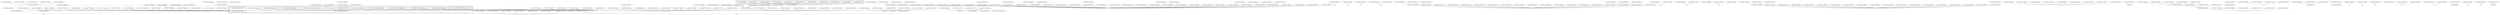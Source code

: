 graph g {
  fontname="sans-serif";

  overlap=false;

  subgraph "cluster_net" {
    subgraph "cluster_net.minecraft" {
      subgraph "cluster_net.minecraft.pathfinding" {
      }
      subgraph "cluster_net.minecraft.client" {
        subgraph "cluster_net.minecraft.client.render" {
          subgraph "cluster_net.minecraft.client.render.entity" {
            "bs"[label="net.minecraft.client.render.entity.RenderPainting"];
          }
        }
        subgraph "cluster_net.minecraft.client.resources" {
          "bb"[label="net.minecraft.client.resources.ThreadResourceDownload"];
        }
        subgraph "cluster_net.minecraft.client.gui" {
          subgraph "cluster_net.minecraft.client.gui.menu" {
            "bd"[label="net.minecraft.client.gui.menu.GuiScreen"];
            "fs"[label="net.minecraft.client.gui.menu.MainMenu"];
          }
        }
        subgraph "cluster_net.minecraft.client.multiplayer" {
          "gg"[label="net.minecraft.client.multiplayer.WorldClient"];
        }
        "net.minecraft.client.Minecraft"[label="net.minecraft.client.Minecraft"];
        "net.minecraft.client.MinecraftApplet"[label="net.minecraft.client.MinecraftApplet"];
      }
      subgraph "cluster_net.minecraft.block" {
        subgraph "cluster_net.minecraft.block.blockentity" {
          "ba"[label="net.minecraft.block.blockentity.BlockEntityMobSpawner"];
          "es"[label="net.minecraft.block.blockentity.BlockEntityChest"];
          "jm"[label="net.minecraft.block.blockentity.BlockEntityFurnace"];
          "na"[label="net.minecraft.block.blockentity.BlockEntitySign"];
        }
      }
      subgraph "cluster_net.minecraft.entity" {
        subgraph "cluster_net.minecraft.entity.player" {
          "de"[label="net.minecraft.entity.player.Player"];
        }
        "fr"[label="net.minecraft.entity.LivingBase"];
      }
      subgraph "cluster_net.minecraft.network" {
      }
      subgraph "cluster_net.minecraft.world" {
        subgraph "cluster_net.minecraft.world.chunk" {
          subgraph "cluster_net.minecraft.world.chunk.storage" {
            "kj"[label="net.minecraft.world.chunk.storage.AlphaChunkLoader"];
          }
        }
      }
      subgraph "cluster_net.minecraft.util" {
      }
      subgraph "cluster_net.minecraft.isom" {
        "net.minecraft.isom.IsomPreviewApplet"[label="net.minecraft.isom.IsomPreviewApplet"];
      }
    }
  }
  subgraph "cluster_com" {
    subgraph "cluster_com.mojang" {
      subgraph "cluster_com.mojang.nbt" {
        "f"[label="com.mojang.nbt.NBTFloat"];
        "dq"[label="com.mojang.nbt.NBTByteArray"];
        "fl"[label="com.mojang.nbt.NBTEnd"];
        "gb"[label="com.mojang.nbt.NBTLong"];
        "gw"[label="com.mojang.nbt.NBTCompound"];
        "hx"[label="com.mojang.nbt.NBTInt"];
        "if"[label="com.mojang.nbt.NBTByte"];
        "jq"[label="com.mojang.nbt.NBTList"];
        "jx"[label="com.mojang.nbt.NBTDouble"];
        "kw"[label="com.mojang.nbt.NBTShort"];
        "mf"[label="com.mojang.nbt.NBTString"];
      }
    }
  }
  "b"[label="net.minecraft.src.ClsBFvyhjji"];
  "c"[label="net.minecraft.src.ClsCHqzdaz"];
  "d"[label="net.minecraft.src.ClsDWbulun"];
  "e"[label="net.minecraft.src.ClsEBnrraaq"];
  "g"[label="net.minecraft.src.ClsGDjwwbgb"];
  "h"[label="net.minecraft.src.ClsHEuaptpv"];
  "i"[label="net.minecraft.src.ClsICovskqo"];
  "k"[label="net.minecraft.src.ClsKEvdcccm"];
  "l"[label="net.minecraft.src.ClsLGdttmpo"];
  "n"[label="net.minecraft.src.ClsNCinopcu"];
  "o"[label="net.minecraft.src.ClsOBrbnprf"];
  "p"[label="net.minecraft.src.ClsPGmrmkms"];
  "q"[label="net.minecraft.src.ClsQTjhxky"];
  "r"[label="net.minecraft.src.ClsRFqxfrrg"];
  "s"[label="net.minecraft.src.ClsSEjcdtfs"];
  "t"[label="net.minecraft.src.ClsTEexmeiy"];
  "u"[label="net.minecraft.src.ClsUFzfhlqj"];
  "v"[label="net.minecraft.src.ClsVBfajgzt"];
  "x"[label="net.minecraft.src.ClsXBatxhd"];
  "z"[label="net.minecraft.src.ClsZEcregeb"];
  "aa"[label="net.minecraft.src.ClsAaChiuvxf"];
  "ab"[label="net.minecraft.src.ClsAbDbkaoxk"];
  "ac"[label="net.minecraft.src.ClsAcFzvvjer"];
  "ae"[label="net.minecraft.src.ClsAeFzizset"];
  "ag"[label="net.minecraft.src.ClsAgGduobwc"];
  "aj"[label="net.minecraft.src.ClsAjDpiqzgj"];
  "ak"[label="net.minecraft.src.ClsAkCprgapn"];
  "al"[label="net.minecraft.src.ClsAlCtfbfam"];
  "am"[label="net.minecraft.src.ClsAmGqfrqme"];
  "an"[label="net.minecraft.src.ClsAnEatcreg"];
  "ao"[label="net.minecraft.src.ClsAoRdohkw"];
  "ap"[label="net.minecraft.src.ClsApEwugglf"];
  "aq"[label="net.minecraft.src.ClsAqGbgkujf"];
  "ar"[label="net.minecraft.src.ClsArBerighz"];
  "at"[label="net.minecraft.src.ClsAtBxspkqx"];
  "au"[label="net.minecraft.src.ClsAuDvhpggx"];
  "aw"[label="net.minecraft.src.ClsAwFxpeoxq"];
  "bc"[label="net.minecraft.src.ClsBcWumicf"];
  "be"[label="net.minecraft.src.ClsBeEhgjtpt"];
  "bf"[label="net.minecraft.src.ClsBfGthavov"];
  "bi"[label="net.minecraft.src.ClsBiEtcwreb"];
  "bk"[label="net.minecraft.src.ClsBkEzqpeqb"];
  "bl"[label="net.minecraft.src.ClsBlDgqjhfe"];
  "bn"[label="net.minecraft.src.ClsBnFjesrea"];
  "bo"[label="net.minecraft.src.ClsBoFqfgpic"];
  "bq"[label="net.minecraft.src.ClsBqCahksbl"];
  "bt"[label="net.minecraft.src.ClsBtFluvvvh"];
  "bv"[label="net.minecraft.src.ClsBvFzinxfr"];
  "bw"[label="net.minecraft.src.ClsBwPvuopp"];
  "bx"[label="net.minecraft.src.ClsBxGiuibwj"];
  "bz"[label="net.minecraft.src.ClsBzBoyxyd"];
  "ca"[label="net.minecraft.src.ClsCaCahflhr"];
  "cc"[label="net.minecraft.src.ClsCcDhvxukr"];
  "cd"[label="net.minecraft.src.ClsCdFhouvyy"];
  "ce"[label="net.minecraft.src.ClsCeCyxfeth"];
  "cf"[label="net.minecraft.src.ClsCfEwfktg"];
  "cg"[label="net.minecraft.src.ClsCgCharpsd"];
  "ch"[label="net.minecraft.src.ClsChCcoucnl"];
  "ci"[label="net.minecraft.src.ClsCiCwshxpy"];
  "cj"[label="net.minecraft.src.ClsCjEmyqlxh"];
  "cl"[label="net.minecraft.src.ClsClCodtbfj"];
  "cm"[label="net.minecraft.src.ClsCmBavmqqq"];
  "cn"[label="net.minecraft.src.ClsCnGftyhph"];
  "co"[label="net.minecraft.src.ClsCoPcbogx"];
  "cp"[label="net.minecraft.src.ClsCpGxjfqba"];
  "cq"[label="net.minecraft.src.ClsCqDgvspzb"];
  "cr"[label="net.minecraft.src.ClsCrCilyeuf"];
  "ct"[label="net.minecraft.src.ClsCtCevvwxz"];
  "cu"[label="net.minecraft.src.ClsCuWskoza"];
  "cv"[label="net.minecraft.src.ClsCvCcysdan"];
  "cw"[label="net.minecraft.src.ClsCwCclyiti"];
  "cx"[label="net.minecraft.src.ClsCxBmxbfmm"];
  "cz"[label="net.minecraft.src.ClsCzFtihuk"];
  "da"[label="net.minecraft.src.ClsDaCsyuwsa"];
  "dc"[label="net.minecraft.src.ClsDcFmpejkh"];
  "df"[label="net.minecraft.src.ClsDfBsaqnwf"];
  "dg"[label="net.minecraft.src.ClsDgCqmfvds"];
  "dh"[label="net.minecraft.src.ClsDhGyhvfr"];
  "di"[label="net.minecraft.src.ClsDiBekrdsg"];
  "dl"[label="net.minecraft.src.ClsDlFsuveww"];
  "dm"[label="net.minecraft.src.ClsDmBbiuine"];
  "dn"[label="net.minecraft.src.ClsDnFluvvvh"];
  "dp"[label="net.minecraft.src.ClsDpBzgsjcg"];
  "dr"[label="net.minecraft.src.ClsDrFifnnzd"];
  "ds"[label="net.minecraft.src.ClsDsEfgkysj"];
  "du"[label="net.minecraft.src.ClsDuCfuexiy"];
  "dw"[label="net.minecraft.src.ClsDwMnsbyd"];
  "dx"[label="net.minecraft.src.ClsDxDxplvwc"];
  "dy"[label="net.minecraft.src.ClsDyKklqch"];
  "dz"[label="net.minecraft.src.ClsDzCogmzmh"];
  "ea"[label="net.minecraft.src.ClsEaWiowaf"];
  "eb"[label="net.minecraft.src.ClsEbCdcpjxs"];
  "ec"[label="net.minecraft.src.ClsEcCqqcz"];
  "ee"[label="net.minecraft.src.ClsEeGkgdihr"];
  "ef"[label="net.minecraft.src.ClsEfCebqafr"];
  "ei"[label="net.minecraft.src.ClsEiCevvwxz"];
  "ej"[label="net.minecraft.src.ClsEjGsalrts"];
  "ep"[label="net.minecraft.src.ClsEpKpweau"];
  "eq"[label="net.minecraft.src.ClsEqPxlugn"];
  "er"[label="net.minecraft.src.ClsErGxoivow"];
  "et"[label="net.minecraft.src.ClsEtVhmdwd"];
  "eu"[label="net.minecraft.src.ClsEuCqmfvds"];
  "ex"[label="net.minecraft.src.ClsExCgybgcf"];
  "ey"[label="net.minecraft.src.ClsEyFkupcvz"];
  "fa"[label="net.minecraft.src.ClsFaFyeiviu"];
  "fc"[label="net.minecraft.src.ClsFcFibaec"];
  "ff"[label="net.minecraft.src.ClsFfDtizvfa"];
  "fg"[label="net.minecraft.src.ClsFgCipjsbm"];
  "fh"[label="net.minecraft.src.ClsFhRcswft"];
  "fi"[label="net.minecraft.src.ClsFiFluvvvh"];
  "fj"[label="net.minecraft.src.ClsFjCsvpzcg"];
  "fp"[label="net.minecraft.src.ClsFpCjkuqbb"];
  "fq"[label="net.minecraft.src.ClsFqEtbmqic"];
  "ft"[label="net.minecraft.src.ClsFtGgqumki"];
  "fu"[label="net.minecraft.src.ClsFuBfajgzt"];
  "fw"[label="net.minecraft.src.ClsFwGyhrcv"];
  "fx"[label="net.minecraft.src.ClsFxNhxosw"];
  "fy"[label="net.minecraft.src.ClsFyGpyhgr"];
  "fz"[label="net.minecraft.src.ClsFzKpweau"];
  "ga"[label="net.minecraft.src.ClsGaQomflh"];
  "gd"[label="net.minecraft.src.ClsGdFatvtnh"];
  "ge"[label="net.minecraft.src.ClsGeGlhkbyy"];
  "gf"[label="net.minecraft.src.ClsGfUtkqzs"];
  "gh"[label="net.minecraft.src.ClsGhEbuhcjo"];
  "gi"[label="net.minecraft.src.ClsGiDhvgwqw"];
  "gj"[label="net.minecraft.src.ClsGjFluvvvh"];
  "gk"[label="net.minecraft.src.ClsGkBriuarh"];
  "gl"[label="net.minecraft.src.ClsGlBbsqyaj"];
  "gm"[label="net.minecraft.src.ClsGmBoyxyd"];
  "gp"[label="net.minecraft.src.ClsGpBezemvr"];
  "gq"[label="net.minecraft.src.ClsGqDwhdmpk"];
  "gr"[label="net.minecraft.src.ClsGrGwqcpsy"];
  "gs"[label="net.minecraft.src.ClsGsBvwitxr"];
  "gt"[label="net.minecraft.src.ClsGtPxluix"];
  "gu"[label="net.minecraft.src.ClsGuCcoucnl"];
  "gv"[label="net.minecraft.src.ClsGvFdhsbnf"];
  "gy"[label="net.minecraft.src.ClsGyBnidjvi"];
  "gz"[label="net.minecraft.src.ClsGzDbpotdy"];
  "hc"[label="net.minecraft.src.ClsHcFoitfrp"];
  "hd"[label="net.minecraft.src.ClsHdMwpqoe"];
  "he"[label="net.minecraft.src.ClsHeDvdyhwi"];
  "hf"[label="net.minecraft.src.ClsHfEjgsrkt"];
  "hg"[label="net.minecraft.src.ClsHgFmpejkh"];
  "hh"[label="net.minecraft.src.ClsHhCnatzhz"];
  "hi"[label="net.minecraft.src.ClsHiCiydfgy"];
  "hj"[label="net.minecraft.src.ClsHjFqzysgb"];
  "hk"[label="net.minecraft.src.ClsHkDsksulk"];
  "hl"[label="net.minecraft.src.ClsHlGtuedmw"];
  "hm"[label="net.minecraft.src.ClsHmUqbnym"];
  "ho"[label="net.minecraft.src.ClsHoFtweqra"];
  "hp"[label="net.minecraft.src.ClsHpCykxfcs"];
  "hs"[label="net.minecraft.src.ClsHsGttovmi"];
  "hu"[label="net.minecraft.src.ClsHuEnpcrnc"];
  "hw"[label="net.minecraft.src.ClsHwFszztub"];
  "ib"[label="net.minecraft.src.ClsIbBqhsufi"];
  "id"[label="net.minecraft.src.ClsIdDlfrqdh"];
  "ie"[label="net.minecraft.src.ClsIeGhqzxnz"];
  "ig"[label="net.minecraft.src.ClsIgQgurxe"];
  "ii"[label="net.minecraft.src.ClsIiHrdvhy"];
  "ij"[label="net.minecraft.src.ClsIjFumemyz"];
  "ik"[label="net.minecraft.src.ClsIkGbssctz"];
  "il"[label="net.minecraft.src.ClsIlDmeegxz"];
  "im"[label="net.minecraft.src.ClsImExrgfqm"];
  "in"[label="net.minecraft.src.ClsInBemxlxg"];
  "ip"[label="net.minecraft.src.ClsIpDkclsfp"];
  "iq"[label="net.minecraft.src.ClsIqDgqjhfe"];
  "iu"[label="net.minecraft.src.ClsIuEfaidfa"];
  "iv"[label="net.minecraft.src.ClsIvGmekznk"];
  "iw"[label="net.minecraft.src.ClsIwFpbawbg"];
  "ix"[label="net.minecraft.src.ClsIxDxplvwc"];
  "iy"[label="net.minecraft.src.ClsIyCkawppj"];
  "iz"[label="net.minecraft.src.ClsIzCdzvzdb"];
  "ja"[label="net.minecraft.src.ClsJaEwisyka"];
  "jc"[label="net.minecraft.src.ClsJcDoujelj"];
  "jd"[label="net.minecraft.src.ClsJdBxidhsz"];
  "je"[label="net.minecraft.src.ClsJeDhvgwqw"];
  "jf"[label="net.minecraft.src.ClsJfCnvpvmw"];
  "jg"[label="net.minecraft.src.ClsJgBqhsufi"];
  "jh"[label="net.minecraft.src.ClsJhDuejfqt"];
  "ji"[label="net.minecraft.src.ClsJiCfhgxzk"];
  "jj"[label="net.minecraft.src.ClsJjDytyqii"];
  "jk"[label="net.minecraft.src.ClsJkBfajgzt"];
  "jn"[label="net.minecraft.src.ClsJnJptmjx"];
  "jo"[label="net.minecraft.src.ClsJoPdtujt"];
  "jr"[label="net.minecraft.src.ClsJrEceojrn"];
  "js"[label="net.minecraft.src.ClsJsCyxnwzi"];
  "jv"[label="net.minecraft.src.ClsJvBqhsufi"];
  "jw"[label="net.minecraft.src.ClsJwDlmivzu"];
  "jy"[label="net.minecraft.src.ClsJyHpczkx"];
  "jz"[label="net.minecraft.src.ClsJzBajcotd"];
  "ka"[label="net.minecraft.src.ClsKaCchnsjm"];
  "kd"[label="net.minecraft.src.ClsKdCswhdro"];
  "ke"[label="net.minecraft.src.ClsKeFpunyes"];
  "kf"[label="net.minecraft.src.ClsKfDtplhkd"];
  "ki"[label="net.minecraft.src.ClsKiDytyqiz"];
  "kl"[label="net.minecraft.src.ClsKlCbrxnpz"];
  "km"[label="net.minecraft.src.ClsKmEmcnlrb"];
  "kn"[label="net.minecraft.src.ClsKnChdyrip"];
  "ko"[label="net.minecraft.src.ClsKoDzbtaur"];
  "ks"[label="net.minecraft.src.ClsKsFfuxapb"];
  "kt"[label="net.minecraft.src.ClsKtEdbnrmz"];
  "ku"[label="net.minecraft.src.ClsKuBxkrfzk"];
  "kv"[label="net.minecraft.src.ClsKvDzgfwpj"];
  "ky"[label="net.minecraft.src.ClsKyEpetpvr"];
  "kz"[label="net.minecraft.src.ClsKzEboigwv"];
  "lc"[label="net.minecraft.src.ClsLcGtxzngg"];
  "ld"[label="net.minecraft.src.ClsLdEexhxnm"];
  "lf"[label="net.minecraft.src.ClsLfGsfgsah"];
  "lg"[label="net.minecraft.src.ClsLgMlwlph"];
  "lh"[label="net.minecraft.src.ClsLhGdtbsui"];
  "li"[label="net.minecraft.src.ClsLiDxplvwc"];
  "lk"[label="net.minecraft.src.ClsLkDhfjycx"];
  "ll"[label="net.minecraft.src.ClsLlFabhiow"];
  "lm"[label="net.minecraft.src.ClsLmGnsenuw"];
  "ln"[label="net.minecraft.src.ClsLnEpqpnxq"];
  "lo"[label="net.minecraft.src.ClsLoCrlehht"];
  "lq"[label="net.minecraft.src.ClsLqMwpqoe"];
  "lr"[label="net.minecraft.src.ClsLrBmumofs"];
  "lt"[label="net.minecraft.src.ClsLtBgxjmzo"];
  "lu"[label="net.minecraft.src.ClsLuFnglyqy"];
  "lv"[label="net.minecraft.src.ClsLvCkvhxjc"];
  "ly"[label="net.minecraft.src.ClsLyGmqjolz"];
  "ma"[label="net.minecraft.src.ClsMaDsejpyf"];
  "mb"[label="net.minecraft.src.ClsMbDuwzezu"];
  "mc"[label="net.minecraft.src.ClsMcFuvuywy"];
  "md"[label="net.minecraft.src.ClsMdVizywp"];
  "mg"[label="net.minecraft.src.ClsMgNkredx"];
  "mh"[label="net.minecraft.src.ClsMhHhycjn"];
  "mi"[label="net.minecraft.src.ClsMiBbanezn"];
  "mj"[label="net.minecraft.src.ClsMjBmsibga"];
  "mk"[label="net.minecraft.src.ClsMkBbanezn"];
  "ml"[label="net.minecraft.src.ClsMlCebqafr"];
  "mm"[label="net.minecraft.src.ClsMmZeesbu"];
  "mo"[label="net.minecraft.src.ClsMoFzvvjer"];
  "mq"[label="net.minecraft.src.ClsMqBzkdnwi"];
  "mr"[label="net.minecraft.src.ClsMrSwqunr"];
  "ms"[label="net.minecraft.src.ClsMsFikwlgf"];
  "mt"[label="net.minecraft.src.ClsMtDxbuyua"];
  "mv"[label="net.minecraft.src.ClsMvGfutkul"];
  "mw"[label="net.minecraft.src.ClsMwEvpcbsl"];
  "mx"[label="net.minecraft.src.ClsMxCzmgebu"];
  "my"[label="net.minecraft.src.ClsMyFtfhsdu"];
  "mz"[label="net.minecraft.src.ClsMzCevvwxz"];
  "nb"[label="net.minecraft.src.ClsNbFbfeill"];
  "nc"[label="net.minecraft.src.ClsNcDxplvwc"];
  "nf"[label="net.minecraft.src.ClsNfFcwbfsw"];
  "ng"[label="net.minecraft.src.ClsNgGttovmi"];
  "nh"[label="net.minecraft.src.ClsNhFtxfkeo"];
  "ni"[label="net.minecraft.src.ClsNiChiuvxf"];
  "nj"[label="net.minecraft.src.ClsNjGjbzpmc"];
  "b" -- "jd";
  "c" -- "lb";
  "d" -- "df";
  "e" -- "hv";
  "f" -- "ed";
  "g" -- "net.minecraft.client.Minecraft";
  "h" -- "java.awt.Canvas";
  "i" -- "fv";
  "k" -- "bp";
  "l" -- "av";
  "n" -- "ex";
  "o" -- "lb";
  "p" -- "lb";
  "q" -- "em";
  "r" -- "dz";
  "s" -- "ax";
  "t" -- "ax";
  "u" -- "bg";
  "v" -- "fo";
  "x" -- "bo";
  "z" -- "ai";
  "aa" -- "db";
  "ab" -- "java.awt.Canvas";
  "ab" -- "java.awt.event.KeyListener";
  "ab" -- "java.awt.event.MouseListener";
  "ab" -- "java.awt.event.MouseMotionListener";
  "ab" -- "java.lang.Runnable";
  "ac" -- "ht";
  "ae" -- "ec";
  "ag" -- "lb";
  "aj" -- "lb";
  "ak" -- "ae";
  "al" -- "jp";
  "am" -- "ni";
  "an" -- "java.awt.Panel";
  "ao" -- "bd";
  "ap" -- "y";
  "aq" -- "bd";
  "ar" -- "db";
  "at" -- "di";
  "au" -- "bd";
  "aw" -- "mq";
  "ba" -- "hn";
  "bb" -- "java.lang.Thread";
  "bc" -- "lo";
  "bd" -- "kq";
  "be" -- "de";
  "bf" -- "jd";
  "bi" -- "ez";
  "bk" -- "ae";
  "bl" -- "db";
  "bn" -- "lb";
  "bo" -- "db";
  "bq" -- "df";
  "bs" -- "ai";
  "bt" -- "gr";
  "bv" -- "ez";
  "bw" -- "gr";
  "bx" -- "cn";
  "bz" -- "lb";
  "ca" -- "mq";
  "cc" -- "ht";
  "cd" -- "dz";
  "ce" -- "mn";
  "cf" -- "bd";
  "cg" -- "as";
  "ch" -- "fb";
  "ci" -- "bz";
  "cj" -- "mn";
  "cl" -- "ai";
  "cm" -- "mq";
  "cn" -- "fb";
  "co" -- "lb";
  "cp" -- "eq";
  "cq" -- "ht";
  "cr" -- "di";
  "ct" -- "ht";
  "cu" -- "java.awt.Canvas";
  "cv" -- "jp";
  "cw" -- "di";
  "cx" -- "bd";
  "cz" -- "bd";
  "da" -- "lb";
  "dc" -- "ai";
  "de" -- "fr";
  "df" -- "ai";
  "dg" -- "ez";
  "dh" -- "mq";
  "di" -- "ec";
  "di" -- "ck";
  "dl" -- "lb";
  "dm" -- "lt";
  "dn" -- "gr";
  "dp" -- "jp";
  "dq" -- "ed";
  "dr" -- "ez";
  "ds" -- "dw";
  "du" -- "db";
  "dw" -- "bd";
  "dx" -- "db";
  "dy" -- "y";
  "dz" -- "ez";
  "ea" -- "ai";
  "eb" -- "ht";
  "ec" -- "fr";
  "ee" -- "fb";
  "ef" -- "mq";
  "ei" -- "ht";
  "ej" -- "fv";
  "ep" -- "java.util.Comparator";
  "eq" -- "lb";
  "er" -- "lb";
  "es" -- "hn";
  "es" -- "fv";
  "et" -- "jp";
  "eu" -- "ez";
  "ex" -- "kq";
  "ey" -- "java.lang.Thread";
  "fa" -- "net.minecraft.client.Minecraft";
  "fc" -- "java.awt.event.WindowAdapter";
  "ff" -- "java.util.Comparator";
  "fg" -- "as";
  "fh" -- "db";
  "fi" -- "bx";
  "fj" -- "lb";
  "fl" -- "ed";
  "fp" -- "bd";
  "fq" -- "kx";
  "fr" -- "jp";
  "fs" -- "bd";
  "ft" -- "db";
  "fu" -- "fo";
  "fw" -- "ez";
  "fx" -- "ai";
  "fy" -- "ai";
  "fz" -- "java.util.Comparator";
  "ga" -- "df";
  "gb" -- "ed";
  "gd" -- "ez";
  "ge" -- "df";
  "gf" -- "mu";
  "gg" -- "cj";
  "gh" -- "ht";
  "gi" -- "lb";
  "gj" -- "gr";
  "gk" -- "kg";
  "gl" -- "ez";
  "gm" -- "da";
  "gp" -- "lt";
  "gq" -- "eq";
  "gr" -- "fb";
  "gs" -- "fb";
  "gt" -- "lb";
  "gu" -- "fb";
  "gv" -- "di";
  "gw" -- "ed";
  "gy" -- "iy";
  "gz" -- "ez";
  "hc" -- "fv";
  "hd" -- "y";
  "he" -- "lb";
  "hf" -- "iy";
  "hg" -- "ai";
  "hh" -- "dw";
  "hi" -- "lb";
  "hj" -- "ha";
  "hk" -- "lb";
  "hl" -- "iz";
  "hm" -- "dw";
  "ho" -- "bd";
  "hp" -- "lb";
  "hs" -- "ez";
  "hu" -- "ha";
  "hw" -- "em";
  "hx" -- "ed";
  "ib" -- "ku";
  "id" -- "db";
  "ie" -- "mq";
  "if" -- "ed";
  "ig" -- "dj";
  "ii" -- "mq";
  "ij" -- "gt";
  "ik" -- "bd";
  "il" -- "mq";
  "im" -- "jp";
  "in" -- "jp";
  "ip" -- "java.lang.Comparable";
  "iq" -- "db";
  "iu" -- "ez";
  "iv" -- "lb";
  "iw" -- "db";
  "ix" -- "db";
  "iy" -- "lb";
  "iz" -- "bd";
  "ja" -- "gn";
  "jc" -- "ez";
  "jd" -- "lb";
  "je" -- "lb";
  "jf" -- "db";
  "jg" -- "ku";
  "jh" -- "fb";
  "ji" -- "y";
  "jj" -- "ez";
  "jk" -- "fo";
  "jm" -- "hn";
  "jm" -- "fv";
  "jn" -- "lb";
  "jo" -- "jp";
  "jq" -- "ed";
  "jr" -- "nd";
  "js" -- "lb";
  "jv" -- "ku";
  "jw" -- "mg";
  "jx" -- "ed";
  "jy" -- "bo";
  "jz" -- "ai";
  "ka" -- "jd";
  "kd" -- "lt";
  "ke" -- "java.lang.Thread";
  "kf" -- "be";
  "ki" -- "ez";
  "kj" -- "ad";
  "kl" -- "java.lang.Thread";
  "km" -- "ez";
  "kn" -- "dj";
  "ko" -- "cj";
  "ks" -- "dw";
  "kt" -- "bg";
  "ku" -- "ez";
  "kv" -- "jd";
  "kw" -- "ed";
  "ky" -- "bd";
  "kz" -- "kq";
  "lc" -- "fv";
  "ld" -- "as";
  "lf" -- "fr";
  "lf" -- "ck";
  "lg" -- "di";
  "lh" -- "df";
  "li" -- "db";
  "lk" -- "db";
  "ll" -- "lb";
  "lm" -- "dz";
  "ln" -- "lb";
  "lo" -- "lb";
  "lq" -- "y";
  "lr" -- "bd";
  "lt" -- "lb";
  "lu" -- "db";
  "lv" -- "bo";
  "ly" -- "ae";
  "ma" -- "lb";
  "mb" -- "ez";
  "mc" -- "java.awt.Canvas";
  "md" -- "java.lang.Thread";
  "mf" -- "ed";
  "mg" -- "mq";
  "mh" -- "lb";
  "mi" -- "java.lang.Thread";
  "mj" -- "ha";
  "mk" -- "java.lang.Thread";
  "ml" -- "mq";
  "mm" -- "lb";
  "mo" -- "ht";
  "mq" -- "jp";
  "mr" -- "java.lang.Error";
  "ms" -- "df";
  "mt" -- "de";
  "mv" -- "bd";
  "mw" -- "as";
  "mx" -- "db";
  "my" -- "df";
  "mz" -- "ht";
  "na" -- "hn";
  "nb" -- "jp";
  "nb" -- "fv";
  "nc" -- "db";
  "nf" -- "lb";
  "ng" -- "ez";
  "nh" -- "lb";
  "ni" -- "db";
  "nj" -- "df";
  "net.minecraft.client.Minecraft" -- "java.lang.Runnable";
  "net.minecraft.client.MinecraftApplet" -- "java.applet.Applet";
  "net.minecraft.isom.IsomPreviewApplet" -- "java.applet.Applet";
}
